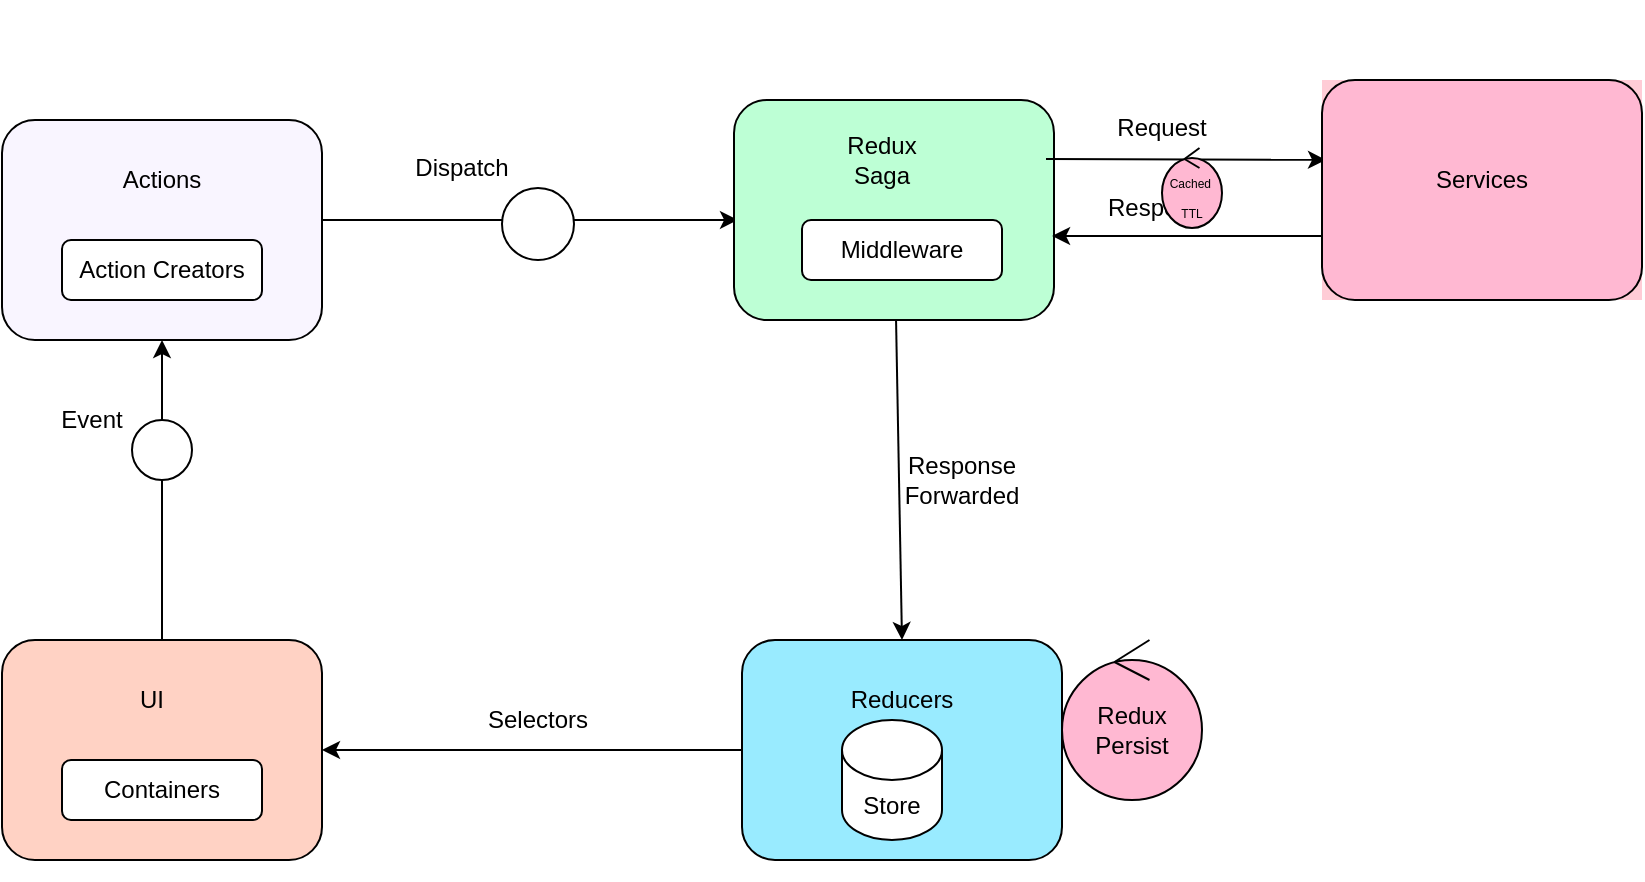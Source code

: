 <mxfile version="14.6.13" type="github">
  <diagram id="QcE3eUY1xfdvnFjCT1fq" name="Page-1">
    <mxGraphModel dx="926" dy="555" grid="1" gridSize="10" guides="1" tooltips="1" connect="1" arrows="1" fold="1" page="1" pageScale="1" pageWidth="850" pageHeight="1100" math="0" shadow="0">
      <root>
        <mxCell id="0" />
        <mxCell id="1" parent="0" />
        <mxCell id="CEnsXvZs_I40ct4Bp590-8" value="" style="group" vertex="1" connectable="0" parent="1">
          <mxGeometry x="185" y="250" width="30" height="110" as="geometry" />
        </mxCell>
        <mxCell id="CEnsXvZs_I40ct4Bp590-5" value="" style="endArrow=classic;html=1;entryX=0.5;entryY=1;entryDx=0;entryDy=0;" edge="1" parent="CEnsXvZs_I40ct4Bp590-8" target="CEnsXvZs_I40ct4Bp590-1">
          <mxGeometry width="50" height="50" relative="1" as="geometry">
            <mxPoint x="15" y="110" as="sourcePoint" />
            <mxPoint x="255" y="10" as="targetPoint" />
          </mxGeometry>
        </mxCell>
        <mxCell id="CEnsXvZs_I40ct4Bp590-7" value="" style="group" vertex="1" connectable="0" parent="CEnsXvZs_I40ct4Bp590-8">
          <mxGeometry width="30" height="30" as="geometry" />
        </mxCell>
        <mxCell id="CEnsXvZs_I40ct4Bp590-4" value="" style="ellipse;whiteSpace=wrap;html=1;aspect=fixed;" vertex="1" parent="CEnsXvZs_I40ct4Bp590-7">
          <mxGeometry width="30" height="30" as="geometry" />
        </mxCell>
        <mxCell id="CEnsXvZs_I40ct4Bp590-9" value="" style="rounded=1;whiteSpace=wrap;html=1;fillColor=#FFD2C4;" vertex="1" parent="1">
          <mxGeometry x="120" y="360" width="160" height="110" as="geometry" />
        </mxCell>
        <mxCell id="CEnsXvZs_I40ct4Bp590-10" value="Containers" style="rounded=1;whiteSpace=wrap;html=1;" vertex="1" parent="1">
          <mxGeometry x="150" y="420" width="100" height="30" as="geometry" />
        </mxCell>
        <mxCell id="CEnsXvZs_I40ct4Bp590-11" value="UI" style="text;html=1;strokeColor=none;fillColor=none;align=center;verticalAlign=middle;whiteSpace=wrap;rounded=0;" vertex="1" parent="1">
          <mxGeometry x="175" y="380" width="40" height="20" as="geometry" />
        </mxCell>
        <mxCell id="CEnsXvZs_I40ct4Bp590-12" value="Event" style="text;html=1;strokeColor=none;fillColor=none;align=center;verticalAlign=middle;whiteSpace=wrap;rounded=0;" vertex="1" parent="1">
          <mxGeometry x="145" y="240" width="40" height="20" as="geometry" />
        </mxCell>
        <mxCell id="CEnsXvZs_I40ct4Bp590-23" value="" style="group" vertex="1" connectable="0" parent="1">
          <mxGeometry x="265" y="40" width="30" height="110" as="geometry" />
        </mxCell>
        <mxCell id="CEnsXvZs_I40ct4Bp590-24" value="" style="endArrow=classic;html=1;entryX=0.025;entryY=0.545;entryDx=0;entryDy=0;entryPerimeter=0;" edge="1" parent="CEnsXvZs_I40ct4Bp590-23">
          <mxGeometry width="50" height="50" relative="1" as="geometry">
            <mxPoint x="13" y="110" as="sourcePoint" />
            <mxPoint x="223" y="109.95" as="targetPoint" />
          </mxGeometry>
        </mxCell>
        <mxCell id="CEnsXvZs_I40ct4Bp590-26" value="" style="ellipse;whiteSpace=wrap;html=1;aspect=fixed;" vertex="1" parent="1">
          <mxGeometry x="370" y="134" width="36" height="36" as="geometry" />
        </mxCell>
        <mxCell id="CEnsXvZs_I40ct4Bp590-32" value="Dispatch" style="text;html=1;strokeColor=none;fillColor=none;align=center;verticalAlign=middle;whiteSpace=wrap;rounded=0;" vertex="1" parent="1">
          <mxGeometry x="330" y="114" width="40" height="20" as="geometry" />
        </mxCell>
        <mxCell id="CEnsXvZs_I40ct4Bp590-33" value="" style="group" vertex="1" connectable="0" parent="1">
          <mxGeometry x="120" y="100" width="160" height="110" as="geometry" />
        </mxCell>
        <mxCell id="CEnsXvZs_I40ct4Bp590-1" value="" style="rounded=1;whiteSpace=wrap;html=1;fillColor=#F9F5FF;" vertex="1" parent="CEnsXvZs_I40ct4Bp590-33">
          <mxGeometry width="160" height="110" as="geometry" />
        </mxCell>
        <mxCell id="CEnsXvZs_I40ct4Bp590-2" value="Actions" style="text;html=1;strokeColor=none;fillColor=none;align=center;verticalAlign=middle;whiteSpace=wrap;rounded=0;" vertex="1" parent="CEnsXvZs_I40ct4Bp590-33">
          <mxGeometry x="60" y="20" width="40" height="20" as="geometry" />
        </mxCell>
        <mxCell id="CEnsXvZs_I40ct4Bp590-3" value="Action Creators" style="rounded=1;whiteSpace=wrap;html=1;" vertex="1" parent="CEnsXvZs_I40ct4Bp590-33">
          <mxGeometry x="30" y="60" width="100" height="30" as="geometry" />
        </mxCell>
        <mxCell id="CEnsXvZs_I40ct4Bp590-35" value="" style="group" vertex="1" connectable="0" parent="1">
          <mxGeometry x="520" y="90" width="160" height="110" as="geometry" />
        </mxCell>
        <mxCell id="CEnsXvZs_I40ct4Bp590-36" value="" style="rounded=1;whiteSpace=wrap;html=1;fillColor=#BDFFD5;" vertex="1" parent="CEnsXvZs_I40ct4Bp590-35">
          <mxGeometry x="-34" width="160" height="110" as="geometry" />
        </mxCell>
        <mxCell id="CEnsXvZs_I40ct4Bp590-37" value="Redux Saga" style="text;html=1;strokeColor=none;fillColor=none;align=center;verticalAlign=middle;whiteSpace=wrap;rounded=0;" vertex="1" parent="CEnsXvZs_I40ct4Bp590-35">
          <mxGeometry x="20" y="20" width="40" height="20" as="geometry" />
        </mxCell>
        <mxCell id="CEnsXvZs_I40ct4Bp590-38" value="Middleware" style="rounded=1;whiteSpace=wrap;html=1;" vertex="1" parent="CEnsXvZs_I40ct4Bp590-35">
          <mxGeometry y="60" width="100" height="30" as="geometry" />
        </mxCell>
        <mxCell id="CEnsXvZs_I40ct4Bp590-49" value="" style="endArrow=classic;html=1;" edge="1" parent="CEnsXvZs_I40ct4Bp590-35">
          <mxGeometry width="50" height="50" relative="1" as="geometry">
            <mxPoint x="122" y="29.5" as="sourcePoint" />
            <mxPoint x="262" y="29.95" as="targetPoint" />
          </mxGeometry>
        </mxCell>
        <mxCell id="CEnsXvZs_I40ct4Bp590-40" value="" style="group" vertex="1" connectable="0" parent="1">
          <mxGeometry x="490" y="360" width="160" height="120" as="geometry" />
        </mxCell>
        <mxCell id="CEnsXvZs_I40ct4Bp590-41" value="" style="rounded=1;whiteSpace=wrap;html=1;fillColor=#99EBFF;" vertex="1" parent="CEnsXvZs_I40ct4Bp590-40">
          <mxGeometry width="160" height="110" as="geometry" />
        </mxCell>
        <mxCell id="CEnsXvZs_I40ct4Bp590-42" value="Reducers" style="text;html=1;strokeColor=none;fillColor=none;align=center;verticalAlign=middle;whiteSpace=wrap;rounded=0;" vertex="1" parent="CEnsXvZs_I40ct4Bp590-40">
          <mxGeometry x="60" y="20" width="40" height="20" as="geometry" />
        </mxCell>
        <mxCell id="CEnsXvZs_I40ct4Bp590-44" value="Store" style="shape=cylinder3;whiteSpace=wrap;html=1;boundedLbl=1;backgroundOutline=1;size=15;" vertex="1" parent="CEnsXvZs_I40ct4Bp590-40">
          <mxGeometry x="50" y="40" width="50" height="60" as="geometry" />
        </mxCell>
        <mxCell id="CEnsXvZs_I40ct4Bp590-45" value="" style="endArrow=classic;html=1;entryX=0.5;entryY=0;entryDx=0;entryDy=0;" edge="1" parent="1" source="CEnsXvZs_I40ct4Bp590-36" target="CEnsXvZs_I40ct4Bp590-41">
          <mxGeometry width="50" height="50" relative="1" as="geometry">
            <mxPoint x="530" y="200" as="sourcePoint" />
            <mxPoint x="730" y="200" as="targetPoint" />
          </mxGeometry>
        </mxCell>
        <mxCell id="CEnsXvZs_I40ct4Bp590-46" value="" style="endArrow=classic;html=1;entryX=1;entryY=0.5;entryDx=0;entryDy=0;exitX=0;exitY=0.5;exitDx=0;exitDy=0;" edge="1" parent="1" source="CEnsXvZs_I40ct4Bp590-41" target="CEnsXvZs_I40ct4Bp590-9">
          <mxGeometry width="50" height="50" relative="1" as="geometry">
            <mxPoint x="577.023" y="210" as="sourcePoint" />
            <mxPoint x="580" y="370" as="targetPoint" />
          </mxGeometry>
        </mxCell>
        <mxCell id="CEnsXvZs_I40ct4Bp590-47" value="Selectors" style="text;html=1;strokeColor=none;fillColor=none;align=center;verticalAlign=middle;whiteSpace=wrap;rounded=0;" vertex="1" parent="1">
          <mxGeometry x="368" y="390" width="40" height="20" as="geometry" />
        </mxCell>
        <mxCell id="CEnsXvZs_I40ct4Bp590-48" value="Response Forwarded" style="text;html=1;strokeColor=none;fillColor=none;align=center;verticalAlign=middle;whiteSpace=wrap;rounded=0;" vertex="1" parent="1">
          <mxGeometry x="580" y="270" width="40" height="20" as="geometry" />
        </mxCell>
        <mxCell id="CEnsXvZs_I40ct4Bp590-50" value="Request" style="text;html=1;strokeColor=none;fillColor=none;align=center;verticalAlign=middle;whiteSpace=wrap;rounded=0;" vertex="1" parent="1">
          <mxGeometry x="680" y="94" width="40" height="20" as="geometry" />
        </mxCell>
        <mxCell id="CEnsXvZs_I40ct4Bp590-51" value="" style="endArrow=classic;html=1;" edge="1" parent="1">
          <mxGeometry width="50" height="50" relative="1" as="geometry">
            <mxPoint x="650" y="149" as="sourcePoint" />
            <mxPoint x="650" y="149" as="targetPoint" />
          </mxGeometry>
        </mxCell>
        <mxCell id="CEnsXvZs_I40ct4Bp590-52" value="Response" style="text;html=1;strokeColor=none;fillColor=none;align=center;verticalAlign=middle;whiteSpace=wrap;rounded=0;" vertex="1" parent="1">
          <mxGeometry x="680" y="134" width="40" height="20" as="geometry" />
        </mxCell>
        <mxCell id="CEnsXvZs_I40ct4Bp590-53" value="" style="endArrow=classic;html=1;entryX=0.994;entryY=0.618;entryDx=0;entryDy=0;entryPerimeter=0;" edge="1" parent="1" target="CEnsXvZs_I40ct4Bp590-36">
          <mxGeometry width="50" height="50" relative="1" as="geometry">
            <mxPoint x="780" y="158" as="sourcePoint" />
            <mxPoint x="890" y="143.95" as="targetPoint" />
          </mxGeometry>
        </mxCell>
        <mxCell id="CEnsXvZs_I40ct4Bp590-54" value="" style="group;fillColor=#FFCCD6;" vertex="1" connectable="0" parent="1">
          <mxGeometry x="780" y="80" width="160" height="110" as="geometry" />
        </mxCell>
        <mxCell id="CEnsXvZs_I40ct4Bp590-55" value="" style="rounded=1;whiteSpace=wrap;html=1;fillColor=#FFB8D2;" vertex="1" parent="CEnsXvZs_I40ct4Bp590-54">
          <mxGeometry width="160" height="110" as="geometry" />
        </mxCell>
        <mxCell id="CEnsXvZs_I40ct4Bp590-56" value="Services" style="text;html=1;strokeColor=none;fillColor=none;align=center;verticalAlign=middle;whiteSpace=wrap;rounded=0;" vertex="1" parent="CEnsXvZs_I40ct4Bp590-54">
          <mxGeometry x="60" y="40" width="40" height="20" as="geometry" />
        </mxCell>
        <mxCell id="CEnsXvZs_I40ct4Bp590-58" value="Redux Persist" style="ellipse;shape=umlControl;whiteSpace=wrap;html=1;pointerEvents=0;fillColor=#FFB8D2;gradientColor=none;" vertex="1" parent="1">
          <mxGeometry x="650" y="360" width="70" height="80" as="geometry" />
        </mxCell>
        <mxCell id="CEnsXvZs_I40ct4Bp590-59" value="&lt;font style=&quot;font-size: 6px&quot;&gt;Cached&amp;nbsp; TTL&lt;/font&gt;" style="ellipse;shape=umlControl;whiteSpace=wrap;html=1;pointerEvents=0;fillColor=#FFB8D2;gradientColor=none;" vertex="1" parent="1">
          <mxGeometry x="700" y="114" width="30" height="40" as="geometry" />
        </mxCell>
      </root>
    </mxGraphModel>
  </diagram>
</mxfile>

